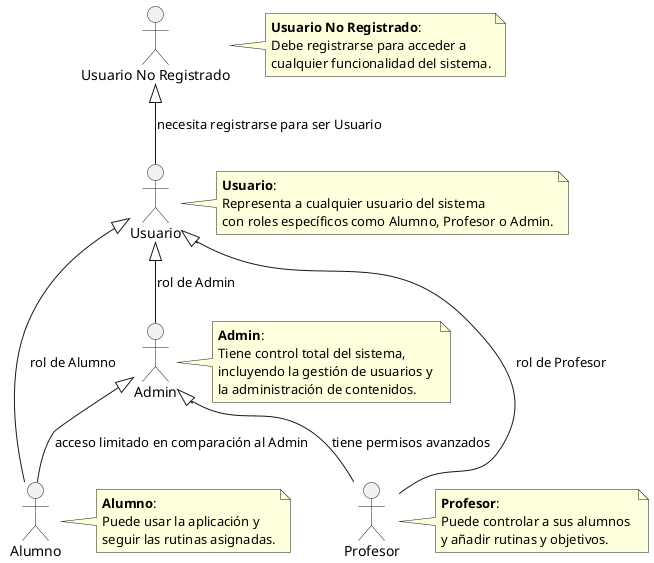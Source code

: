 @startuml

actor "Usuario No Registrado" as UsuarioNoRegistrado
actor Usuario
actor Profesor
actor Alumno
actor Admin

UsuarioNoRegistrado <|-- Usuario : necesita registrarse para ser Usuario
Usuario <|-- Alumno : rol de Alumno
Usuario <|-- Profesor : rol de Profesor
Usuario <|-- Admin : rol de Admin

Admin <|-- Profesor : tiene permisos avanzados
Admin <|-- Alumno : acceso limitado en comparación al Admin

note right of UsuarioNoRegistrado
  **Usuario No Registrado**: 
  Debe registrarse para acceder a 
  cualquier funcionalidad del sistema.
end note

note right of Usuario
  **Usuario**: 
  Representa a cualquier usuario del sistema
  con roles específicos como Alumno, Profesor o Admin.
end note

note right of Alumno
  **Alumno**: 
  Puede usar la aplicación y 
  seguir las rutinas asignadas.
end note

note right of Profesor
  **Profesor**: 
  Puede controlar a sus alumnos 
  y añadir rutinas y objetivos.
end note

note right of Admin
  **Admin**: 
  Tiene control total del sistema,
  incluyendo la gestión de usuarios y 
  la administración de contenidos.
end note

@enduml
